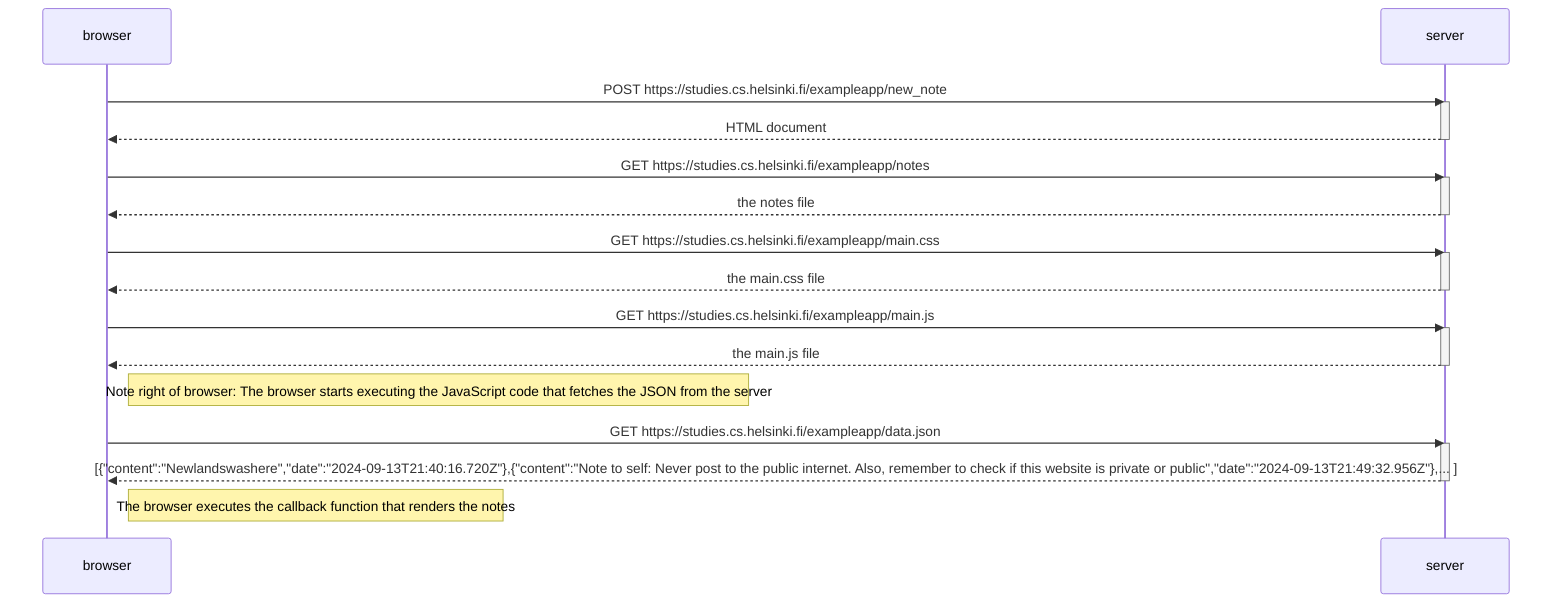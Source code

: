 sequenceDiagram
    participant browser
    participant server

    browser->>server: POST https://studies.cs.helsinki.fi/exampleapp/new_note
    activate server
    server-->>browser: HTML document
    deactivate server

    browser->>server: GET https://studies.cs.helsinki.fi/exampleapp/notes
    activate server
    server-->>browser: the notes file
    deactivate server

    browser->>server: GET https://studies.cs.helsinki.fi/exampleapp/main.css
    activate server
    server-->>browser: the main.css file
    deactivate server

    browser->>server: GET https://studies.cs.helsinki.fi/exampleapp/main.js
    activate server
    server-->>browser: the main.js file
    deactivate server

    Note right of browser: Note right of browser: The browser starts executing the JavaScript code that fetches the JSON from the server

    browser->>server: GET https://studies.cs.helsinki.fi/exampleapp/data.json
    activate server
    server-->>browser: [{"content":"Newlandswashere","date":"2024-09-13T21:40:16.720Z"},{"content":"Note to self: Never post to the public internet. Also, remember to check if this website is private or public","date":"2024-09-13T21:49:32.956Z"},... ]
    deactivate server

    Note right of browser: The browser executes the callback function that renders the notes